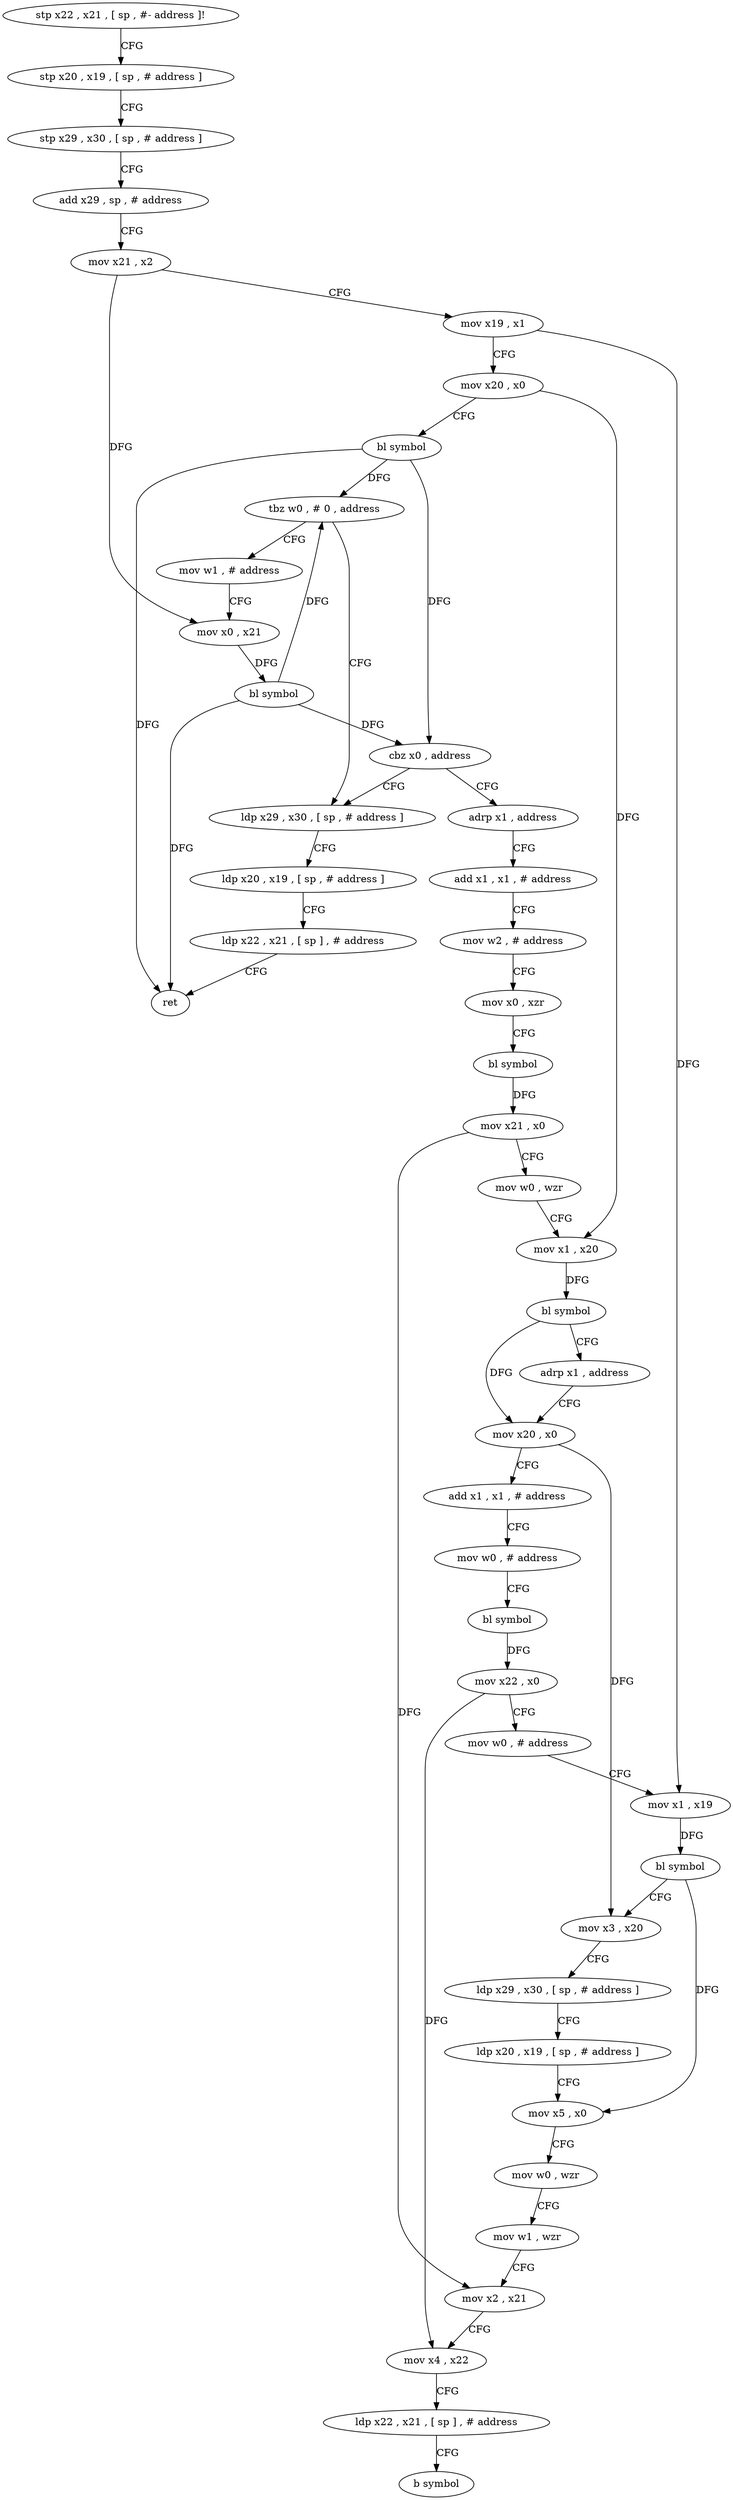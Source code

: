 digraph "func" {
"4254852" [label = "stp x22 , x21 , [ sp , #- address ]!" ]
"4254856" [label = "stp x20 , x19 , [ sp , # address ]" ]
"4254860" [label = "stp x29 , x30 , [ sp , # address ]" ]
"4254864" [label = "add x29 , sp , # address" ]
"4254868" [label = "mov x21 , x2" ]
"4254872" [label = "mov x19 , x1" ]
"4254876" [label = "mov x20 , x0" ]
"4254880" [label = "bl symbol" ]
"4254884" [label = "tbz w0 , # 0 , address" ]
"4255016" [label = "ldp x29 , x30 , [ sp , # address ]" ]
"4254888" [label = "mov w1 , # address" ]
"4255020" [label = "ldp x20 , x19 , [ sp , # address ]" ]
"4255024" [label = "ldp x22 , x21 , [ sp ] , # address" ]
"4255028" [label = "ret" ]
"4254892" [label = "mov x0 , x21" ]
"4254896" [label = "bl symbol" ]
"4254900" [label = "cbz x0 , address" ]
"4254904" [label = "adrp x1 , address" ]
"4254908" [label = "add x1 , x1 , # address" ]
"4254912" [label = "mov w2 , # address" ]
"4254916" [label = "mov x0 , xzr" ]
"4254920" [label = "bl symbol" ]
"4254924" [label = "mov x21 , x0" ]
"4254928" [label = "mov w0 , wzr" ]
"4254932" [label = "mov x1 , x20" ]
"4254936" [label = "bl symbol" ]
"4254940" [label = "adrp x1 , address" ]
"4254944" [label = "mov x20 , x0" ]
"4254948" [label = "add x1 , x1 , # address" ]
"4254952" [label = "mov w0 , # address" ]
"4254956" [label = "bl symbol" ]
"4254960" [label = "mov x22 , x0" ]
"4254964" [label = "mov w0 , # address" ]
"4254968" [label = "mov x1 , x19" ]
"4254972" [label = "bl symbol" ]
"4254976" [label = "mov x3 , x20" ]
"4254980" [label = "ldp x29 , x30 , [ sp , # address ]" ]
"4254984" [label = "ldp x20 , x19 , [ sp , # address ]" ]
"4254988" [label = "mov x5 , x0" ]
"4254992" [label = "mov w0 , wzr" ]
"4254996" [label = "mov w1 , wzr" ]
"4255000" [label = "mov x2 , x21" ]
"4255004" [label = "mov x4 , x22" ]
"4255008" [label = "ldp x22 , x21 , [ sp ] , # address" ]
"4255012" [label = "b symbol" ]
"4254852" -> "4254856" [ label = "CFG" ]
"4254856" -> "4254860" [ label = "CFG" ]
"4254860" -> "4254864" [ label = "CFG" ]
"4254864" -> "4254868" [ label = "CFG" ]
"4254868" -> "4254872" [ label = "CFG" ]
"4254868" -> "4254892" [ label = "DFG" ]
"4254872" -> "4254876" [ label = "CFG" ]
"4254872" -> "4254968" [ label = "DFG" ]
"4254876" -> "4254880" [ label = "CFG" ]
"4254876" -> "4254932" [ label = "DFG" ]
"4254880" -> "4254884" [ label = "DFG" ]
"4254880" -> "4255028" [ label = "DFG" ]
"4254880" -> "4254900" [ label = "DFG" ]
"4254884" -> "4255016" [ label = "CFG" ]
"4254884" -> "4254888" [ label = "CFG" ]
"4255016" -> "4255020" [ label = "CFG" ]
"4254888" -> "4254892" [ label = "CFG" ]
"4255020" -> "4255024" [ label = "CFG" ]
"4255024" -> "4255028" [ label = "CFG" ]
"4254892" -> "4254896" [ label = "DFG" ]
"4254896" -> "4254900" [ label = "DFG" ]
"4254896" -> "4254884" [ label = "DFG" ]
"4254896" -> "4255028" [ label = "DFG" ]
"4254900" -> "4255016" [ label = "CFG" ]
"4254900" -> "4254904" [ label = "CFG" ]
"4254904" -> "4254908" [ label = "CFG" ]
"4254908" -> "4254912" [ label = "CFG" ]
"4254912" -> "4254916" [ label = "CFG" ]
"4254916" -> "4254920" [ label = "CFG" ]
"4254920" -> "4254924" [ label = "DFG" ]
"4254924" -> "4254928" [ label = "CFG" ]
"4254924" -> "4255000" [ label = "DFG" ]
"4254928" -> "4254932" [ label = "CFG" ]
"4254932" -> "4254936" [ label = "DFG" ]
"4254936" -> "4254940" [ label = "CFG" ]
"4254936" -> "4254944" [ label = "DFG" ]
"4254940" -> "4254944" [ label = "CFG" ]
"4254944" -> "4254948" [ label = "CFG" ]
"4254944" -> "4254976" [ label = "DFG" ]
"4254948" -> "4254952" [ label = "CFG" ]
"4254952" -> "4254956" [ label = "CFG" ]
"4254956" -> "4254960" [ label = "DFG" ]
"4254960" -> "4254964" [ label = "CFG" ]
"4254960" -> "4255004" [ label = "DFG" ]
"4254964" -> "4254968" [ label = "CFG" ]
"4254968" -> "4254972" [ label = "DFG" ]
"4254972" -> "4254976" [ label = "CFG" ]
"4254972" -> "4254988" [ label = "DFG" ]
"4254976" -> "4254980" [ label = "CFG" ]
"4254980" -> "4254984" [ label = "CFG" ]
"4254984" -> "4254988" [ label = "CFG" ]
"4254988" -> "4254992" [ label = "CFG" ]
"4254992" -> "4254996" [ label = "CFG" ]
"4254996" -> "4255000" [ label = "CFG" ]
"4255000" -> "4255004" [ label = "CFG" ]
"4255004" -> "4255008" [ label = "CFG" ]
"4255008" -> "4255012" [ label = "CFG" ]
}
